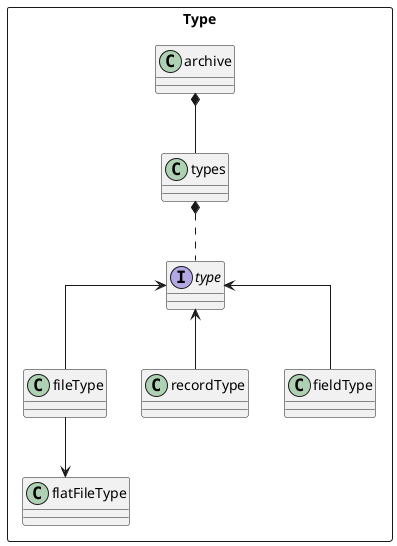 @startuml
skinparam linetype polyline
skinparam linetype ortho

package "Type" <<Rectangle>> {
archive *-- types
interface type
types *.. type
type <-- fileType
type <-- recordType
type <-- fieldType

fileType --> flatFileType
}

@enduml